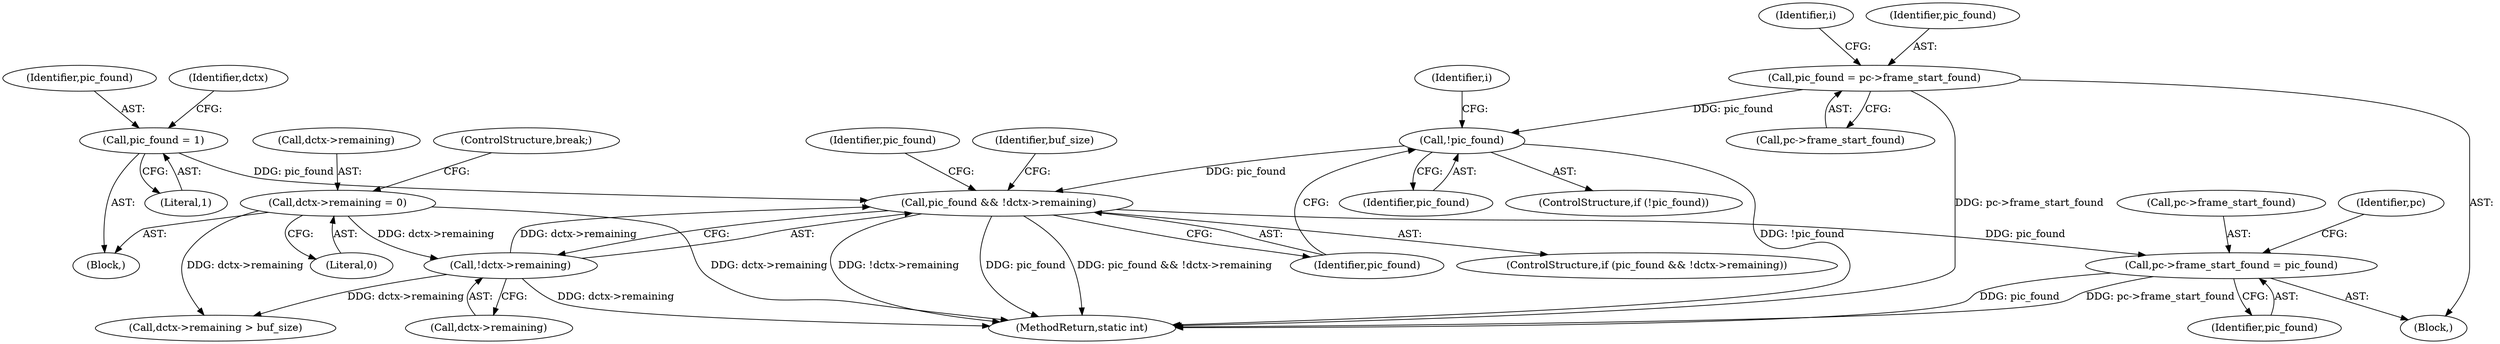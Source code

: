 digraph "0_FFmpeg_611b35627488a8d0763e75c25ee0875c5b7987dd@pointer" {
"1000380" [label="(Call,pc->frame_start_found = pic_found)"];
"1000170" [label="(Call,pic_found && !dctx->remaining)"];
"1000155" [label="(Call,pic_found = 1)"];
"1000130" [label="(Call,!pic_found)"];
"1000120" [label="(Call,pic_found = pc->frame_start_found)"];
"1000172" [label="(Call,!dctx->remaining)"];
"1000163" [label="(Call,dctx->remaining = 0)"];
"1000173" [label="(Call,dctx->remaining)"];
"1000338" [label="(Call,dctx->remaining > buf_size)"];
"1000156" [label="(Identifier,pic_found)"];
"1000168" [label="(ControlStructure,break;)"];
"1000155" [label="(Call,pic_found = 1)"];
"1000152" [label="(Block,)"];
"1000380" [label="(Call,pc->frame_start_found = pic_found)"];
"1000381" [label="(Call,pc->frame_start_found)"];
"1000164" [label="(Call,dctx->remaining)"];
"1000335" [label="(Identifier,pic_found)"];
"1000120" [label="(Call,pic_found = pc->frame_start_found)"];
"1000105" [label="(Block,)"];
"1000129" [label="(ControlStructure,if (!pic_found))"];
"1000171" [label="(Identifier,pic_found)"];
"1000157" [label="(Literal,1)"];
"1000392" [label="(MethodReturn,static int)"];
"1000127" [label="(Identifier,i)"];
"1000130" [label="(Call,!pic_found)"];
"1000170" [label="(Call,pic_found && !dctx->remaining)"];
"1000384" [label="(Identifier,pic_found)"];
"1000135" [label="(Identifier,i)"];
"1000121" [label="(Identifier,pic_found)"];
"1000387" [label="(Identifier,pc)"];
"1000163" [label="(Call,dctx->remaining = 0)"];
"1000122" [label="(Call,pc->frame_start_found)"];
"1000172" [label="(Call,!dctx->remaining)"];
"1000160" [label="(Identifier,dctx)"];
"1000179" [label="(Identifier,buf_size)"];
"1000131" [label="(Identifier,pic_found)"];
"1000167" [label="(Literal,0)"];
"1000169" [label="(ControlStructure,if (pic_found && !dctx->remaining))"];
"1000380" -> "1000105"  [label="AST: "];
"1000380" -> "1000384"  [label="CFG: "];
"1000381" -> "1000380"  [label="AST: "];
"1000384" -> "1000380"  [label="AST: "];
"1000387" -> "1000380"  [label="CFG: "];
"1000380" -> "1000392"  [label="DDG: pic_found"];
"1000380" -> "1000392"  [label="DDG: pc->frame_start_found"];
"1000170" -> "1000380"  [label="DDG: pic_found"];
"1000170" -> "1000169"  [label="AST: "];
"1000170" -> "1000171"  [label="CFG: "];
"1000170" -> "1000172"  [label="CFG: "];
"1000171" -> "1000170"  [label="AST: "];
"1000172" -> "1000170"  [label="AST: "];
"1000179" -> "1000170"  [label="CFG: "];
"1000335" -> "1000170"  [label="CFG: "];
"1000170" -> "1000392"  [label="DDG: !dctx->remaining"];
"1000170" -> "1000392"  [label="DDG: pic_found"];
"1000170" -> "1000392"  [label="DDG: pic_found && !dctx->remaining"];
"1000155" -> "1000170"  [label="DDG: pic_found"];
"1000130" -> "1000170"  [label="DDG: pic_found"];
"1000172" -> "1000170"  [label="DDG: dctx->remaining"];
"1000155" -> "1000152"  [label="AST: "];
"1000155" -> "1000157"  [label="CFG: "];
"1000156" -> "1000155"  [label="AST: "];
"1000157" -> "1000155"  [label="AST: "];
"1000160" -> "1000155"  [label="CFG: "];
"1000130" -> "1000129"  [label="AST: "];
"1000130" -> "1000131"  [label="CFG: "];
"1000131" -> "1000130"  [label="AST: "];
"1000135" -> "1000130"  [label="CFG: "];
"1000171" -> "1000130"  [label="CFG: "];
"1000130" -> "1000392"  [label="DDG: !pic_found"];
"1000120" -> "1000130"  [label="DDG: pic_found"];
"1000120" -> "1000105"  [label="AST: "];
"1000120" -> "1000122"  [label="CFG: "];
"1000121" -> "1000120"  [label="AST: "];
"1000122" -> "1000120"  [label="AST: "];
"1000127" -> "1000120"  [label="CFG: "];
"1000120" -> "1000392"  [label="DDG: pc->frame_start_found"];
"1000172" -> "1000173"  [label="CFG: "];
"1000173" -> "1000172"  [label="AST: "];
"1000172" -> "1000392"  [label="DDG: dctx->remaining"];
"1000163" -> "1000172"  [label="DDG: dctx->remaining"];
"1000172" -> "1000338"  [label="DDG: dctx->remaining"];
"1000163" -> "1000152"  [label="AST: "];
"1000163" -> "1000167"  [label="CFG: "];
"1000164" -> "1000163"  [label="AST: "];
"1000167" -> "1000163"  [label="AST: "];
"1000168" -> "1000163"  [label="CFG: "];
"1000163" -> "1000392"  [label="DDG: dctx->remaining"];
"1000163" -> "1000338"  [label="DDG: dctx->remaining"];
}
